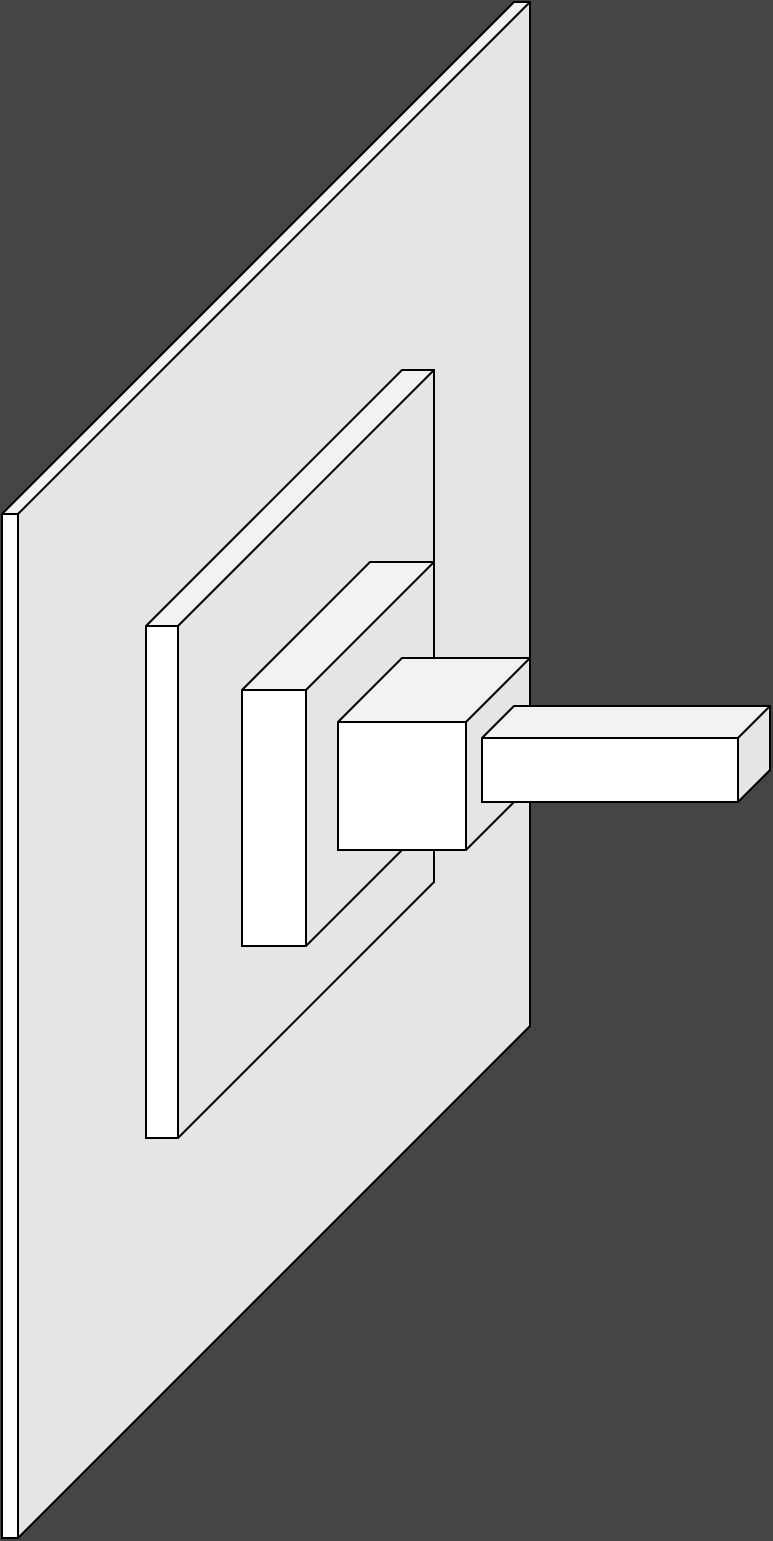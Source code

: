 <mxfile version="24.7.1" type="device">
  <diagram name="Page-1" id="CEeZLKcjacY4UeVO37km">
    <mxGraphModel dx="1247" dy="690" grid="1" gridSize="4" guides="1" tooltips="1" connect="1" arrows="1" fold="1" page="1" pageScale="1" pageWidth="850" pageHeight="1100" background="#454545" math="0" shadow="0">
      <root>
        <mxCell id="0" />
        <mxCell id="1" parent="0" />
        <mxCell id="pM8Eaurab6oWhcfFiJKy-24" value="" style="shape=cube;whiteSpace=wrap;html=1;boundedLbl=1;backgroundOutline=1;darkOpacity=0.05;darkOpacity2=0.1;flipH=1;size=256;" vertex="1" parent="1">
          <mxGeometry x="368" y="88" width="264" height="768" as="geometry" />
        </mxCell>
        <mxCell id="pM8Eaurab6oWhcfFiJKy-20" value="" style="shape=cube;whiteSpace=wrap;html=1;boundedLbl=1;backgroundOutline=1;darkOpacity=0.05;darkOpacity2=0.1;flipH=1;size=128;" vertex="1" parent="1">
          <mxGeometry x="440" y="272" width="144" height="384" as="geometry" />
        </mxCell>
        <mxCell id="pM8Eaurab6oWhcfFiJKy-16" value="" style="shape=cube;whiteSpace=wrap;html=1;boundedLbl=1;backgroundOutline=1;darkOpacity=0.05;darkOpacity2=0.1;flipH=1;size=64;" vertex="1" parent="1">
          <mxGeometry x="488" y="368" width="96" height="192" as="geometry" />
        </mxCell>
        <mxCell id="pM8Eaurab6oWhcfFiJKy-9" value="" style="shape=cube;whiteSpace=wrap;html=1;boundedLbl=1;backgroundOutline=1;darkOpacity=0.05;darkOpacity2=0.1;flipH=1;size=32;" vertex="1" parent="1">
          <mxGeometry x="536" y="416" width="96" height="96" as="geometry" />
        </mxCell>
        <mxCell id="pM8Eaurab6oWhcfFiJKy-7" value="" style="shape=cube;whiteSpace=wrap;html=1;boundedLbl=1;backgroundOutline=1;darkOpacity=0.05;darkOpacity2=0.1;flipH=1;size=16;" vertex="1" parent="1">
          <mxGeometry x="608" y="440" width="144" height="48" as="geometry" />
        </mxCell>
      </root>
    </mxGraphModel>
  </diagram>
</mxfile>
